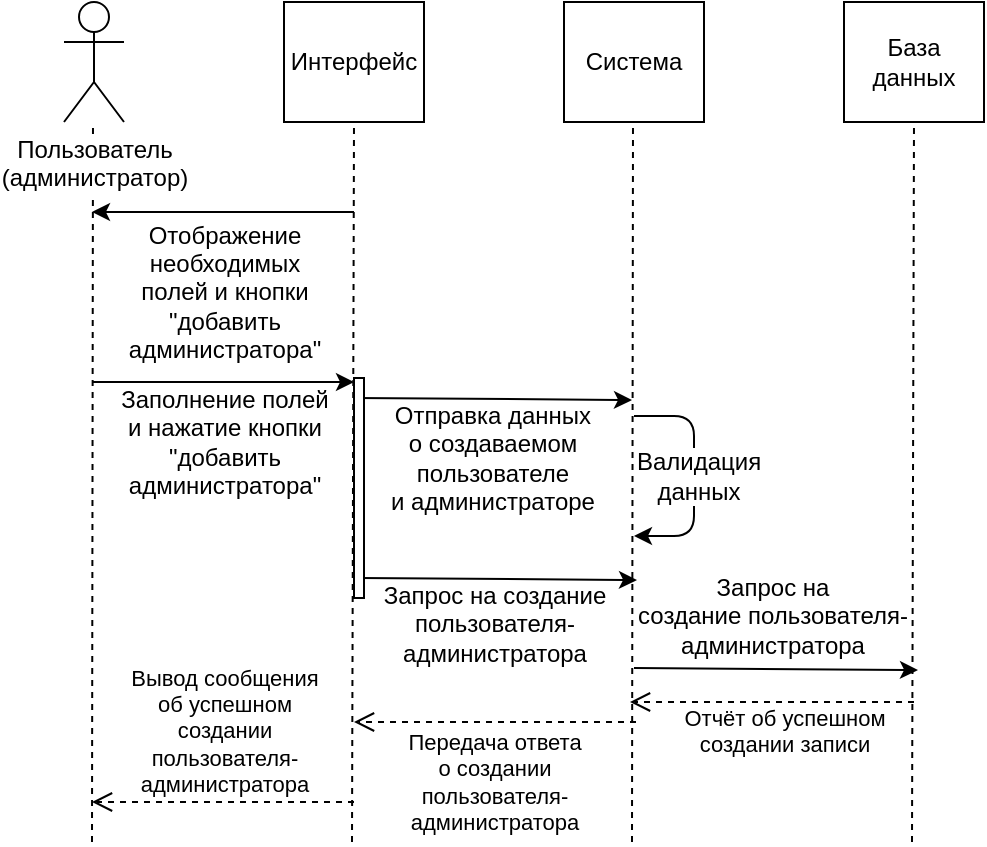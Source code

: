 <mxfile version="10.7.5" type="github"><diagram id="eHU3JhicGVHSIEkEDsyq" name="Page-1"><mxGraphModel dx="1895" dy="694" grid="1" gridSize="10" guides="1" tooltips="1" connect="1" arrows="1" fold="1" page="1" pageScale="1" pageWidth="827" pageHeight="1169" math="0" shadow="0"><root><mxCell id="0"/><mxCell id="1" parent="0"/><mxCell id="LNl1soJkJ72YIfjUrOGJ-1" value="Интерфейс" style="rounded=0;whiteSpace=wrap;html=1;" parent="1" vertex="1"><mxGeometry x="230" y="200" width="70" height="60" as="geometry"/></mxCell><mxCell id="LNl1soJkJ72YIfjUrOGJ-2" value="Система" style="rounded=0;whiteSpace=wrap;html=1;" parent="1" vertex="1"><mxGeometry x="370" y="200" width="70" height="60" as="geometry"/></mxCell><mxCell id="LNl1soJkJ72YIfjUrOGJ-3" value="База данных" style="rounded=0;whiteSpace=wrap;html=1;" parent="1" vertex="1"><mxGeometry x="510" y="200" width="70" height="60" as="geometry"/></mxCell><mxCell id="LNl1soJkJ72YIfjUrOGJ-4" value="" style="endArrow=none;dashed=1;html=1;entryX=0.5;entryY=1;entryDx=0;entryDy=0;" parent="1" target="LNl1soJkJ72YIfjUrOGJ-3" edge="1"><mxGeometry width="50" height="50" relative="1" as="geometry"><mxPoint x="544" y="620" as="sourcePoint"/><mxPoint x="150" y="300" as="targetPoint"/></mxGeometry></mxCell><mxCell id="LNl1soJkJ72YIfjUrOGJ-5" value="" style="endArrow=none;dashed=1;html=1;entryX=0.5;entryY=1;entryDx=0;entryDy=0;" parent="1" edge="1"><mxGeometry width="50" height="50" relative="1" as="geometry"><mxPoint x="404" y="620" as="sourcePoint"/><mxPoint x="404.5" y="260" as="targetPoint"/></mxGeometry></mxCell><mxCell id="LNl1soJkJ72YIfjUrOGJ-6" value="" style="endArrow=none;dashed=1;html=1;entryX=0.5;entryY=1;entryDx=0;entryDy=0;" parent="1" edge="1"><mxGeometry width="50" height="50" relative="1" as="geometry"><mxPoint x="264" y="620" as="sourcePoint"/><mxPoint x="265" y="260" as="targetPoint"/></mxGeometry></mxCell><mxCell id="LNl1soJkJ72YIfjUrOGJ-7" value="" style="endArrow=none;dashed=1;html=1;entryX=0.5;entryY=1;entryDx=0;entryDy=0;" parent="1" edge="1"><mxGeometry width="50" height="50" relative="1" as="geometry"><mxPoint x="134" y="620" as="sourcePoint"/><mxPoint x="134.5" y="260" as="targetPoint"/></mxGeometry></mxCell><mxCell id="LNl1soJkJ72YIfjUrOGJ-8" value="Пользователь&lt;br&gt;(администратор)&lt;br&gt;" style="shape=umlActor;verticalLabelPosition=bottom;labelBackgroundColor=#ffffff;verticalAlign=top;html=1;outlineConnect=0;" parent="1" vertex="1"><mxGeometry x="120" y="200" width="30" height="60" as="geometry"/></mxCell><mxCell id="LNl1soJkJ72YIfjUrOGJ-9" value="" style="endArrow=classic;html=1;" parent="1" edge="1"><mxGeometry width="50" height="50" relative="1" as="geometry"><mxPoint x="265" y="305" as="sourcePoint"/><mxPoint x="134" y="305" as="targetPoint"/></mxGeometry></mxCell><mxCell id="LNl1soJkJ72YIfjUrOGJ-10" value="Отображение&lt;br&gt;необходимых&lt;br&gt;полей&amp;nbsp;и кнопки&lt;br&gt;&quot;добавить&lt;br&gt;администратора&quot;&lt;br&gt;" style="text;html=1;resizable=0;points=[];align=center;verticalAlign=middle;labelBackgroundColor=#ffffff;" parent="LNl1soJkJ72YIfjUrOGJ-9" vertex="1" connectable="0"><mxGeometry x="0.171" relative="1" as="geometry"><mxPoint x="11.5" y="40" as="offset"/></mxGeometry></mxCell><mxCell id="LNl1soJkJ72YIfjUrOGJ-11" value="" style="endArrow=classic;html=1;" parent="1" edge="1"><mxGeometry width="50" height="50" relative="1" as="geometry"><mxPoint x="134" y="390" as="sourcePoint"/><mxPoint x="265" y="390" as="targetPoint"/></mxGeometry></mxCell><mxCell id="LNl1soJkJ72YIfjUrOGJ-12" value="Заполнение полей &lt;br&gt;и нажатие кнопки&lt;br&gt;&quot;добавить&lt;br&gt;администратора&quot;&lt;br&gt;" style="text;html=1;resizable=0;points=[];align=center;verticalAlign=middle;labelBackgroundColor=#ffffff;" parent="LNl1soJkJ72YIfjUrOGJ-11" vertex="1" connectable="0"><mxGeometry x="0.23" relative="1" as="geometry"><mxPoint x="-14.5" y="30" as="offset"/></mxGeometry></mxCell><mxCell id="LNl1soJkJ72YIfjUrOGJ-17" value="" style="endArrow=classic;html=1;" parent="1" edge="1"><mxGeometry width="50" height="50" relative="1" as="geometry"><mxPoint x="405" y="533" as="sourcePoint"/><mxPoint x="547" y="534" as="targetPoint"/></mxGeometry></mxCell><mxCell id="LNl1soJkJ72YIfjUrOGJ-18" value="Запрос на&lt;br&gt;создание&amp;nbsp;пользователя-&lt;br&gt;администратора&lt;br&gt;" style="text;html=1;resizable=0;points=[];align=center;verticalAlign=middle;labelBackgroundColor=#ffffff;" parent="LNl1soJkJ72YIfjUrOGJ-17" vertex="1" connectable="0"><mxGeometry x="0.279" relative="1" as="geometry"><mxPoint x="-22" y="-26.5" as="offset"/></mxGeometry></mxCell><mxCell id="LNl1soJkJ72YIfjUrOGJ-32" value="" style="endArrow=classic;html=1;" parent="1" edge="1"><mxGeometry width="50" height="50" relative="1" as="geometry"><mxPoint x="267.5" y="488" as="sourcePoint"/><mxPoint x="406.5" y="489" as="targetPoint"/></mxGeometry></mxCell><mxCell id="LNl1soJkJ72YIfjUrOGJ-33" value="Запрос на создание&lt;br&gt;пользователя-&lt;br&gt;администратора&lt;br&gt;" style="text;html=1;resizable=0;points=[];align=center;verticalAlign=middle;labelBackgroundColor=#ffffff;" parent="LNl1soJkJ72YIfjUrOGJ-32" vertex="1" connectable="0"><mxGeometry x="-0.143" y="-1" relative="1" as="geometry"><mxPoint x="8" y="21.5" as="offset"/></mxGeometry></mxCell><mxCell id="LNl1soJkJ72YIfjUrOGJ-34" value="" style="endArrow=classic;html=1;" parent="1" edge="1"><mxGeometry width="50" height="50" relative="1" as="geometry"><mxPoint x="265" y="398" as="sourcePoint"/><mxPoint x="404" y="399" as="targetPoint"/></mxGeometry></mxCell><mxCell id="LNl1soJkJ72YIfjUrOGJ-35" value="Отправка данных&lt;br&gt;о создаваемом&lt;br&gt;пользователе&lt;br&gt;и администраторе&lt;br&gt;" style="text;html=1;resizable=0;points=[];align=center;verticalAlign=middle;labelBackgroundColor=#ffffff;" parent="LNl1soJkJ72YIfjUrOGJ-34" vertex="1" connectable="0"><mxGeometry x="-0.143" y="-1" relative="1" as="geometry"><mxPoint x="9.5" y="28.5" as="offset"/></mxGeometry></mxCell><mxCell id="LNl1soJkJ72YIfjUrOGJ-36" value="" style="endArrow=classic;html=1;" parent="1" edge="1"><mxGeometry width="50" height="50" relative="1" as="geometry"><mxPoint x="405" y="407" as="sourcePoint"/><mxPoint x="405" y="467" as="targetPoint"/><Array as="points"><mxPoint x="435" y="407"/><mxPoint x="435" y="467"/></Array></mxGeometry></mxCell><mxCell id="LNl1soJkJ72YIfjUrOGJ-37" value="Валидация&lt;br&gt;данных&lt;br&gt;" style="text;html=1;resizable=0;points=[];align=center;verticalAlign=middle;labelBackgroundColor=#ffffff;" parent="LNl1soJkJ72YIfjUrOGJ-36" vertex="1" connectable="0"><mxGeometry x="0.079" relative="1" as="geometry"><mxPoint x="2" y="-5" as="offset"/></mxGeometry></mxCell><mxCell id="LNl1soJkJ72YIfjUrOGJ-38" value="" style="rounded=0;whiteSpace=wrap;html=1;" parent="1" vertex="1"><mxGeometry x="265" y="388" width="5" height="110" as="geometry"/></mxCell><mxCell id="YMkctX7SlIyAJcbKGEcp-1" value="&lt;span&gt;Отчёт об успешном&lt;/span&gt;&lt;br&gt;&lt;span&gt;создании записи&lt;/span&gt;" style="html=1;verticalAlign=bottom;endArrow=open;dashed=1;endSize=8;" edge="1" parent="1"><mxGeometry x="-0.085" y="30" relative="1" as="geometry"><mxPoint x="545" y="550" as="sourcePoint"/><mxPoint x="403" y="550" as="targetPoint"/><mxPoint as="offset"/></mxGeometry></mxCell><mxCell id="YMkctX7SlIyAJcbKGEcp-2" value="&lt;span&gt;Передача ответа&lt;/span&gt;&lt;br&gt;&lt;span&gt;о создании&lt;/span&gt;&lt;br&gt;&lt;span&gt;пользователя-&lt;/span&gt;&lt;br&gt;&lt;span&gt;администратора&lt;/span&gt;" style="html=1;verticalAlign=bottom;endArrow=open;dashed=1;endSize=8;" edge="1" parent="1"><mxGeometry x="0.007" y="59" relative="1" as="geometry"><mxPoint x="406" y="560" as="sourcePoint"/><mxPoint x="265" y="560" as="targetPoint"/><mxPoint as="offset"/></mxGeometry></mxCell><mxCell id="YMkctX7SlIyAJcbKGEcp-3" value="&lt;span&gt;Вывод сообщения&lt;/span&gt;&lt;br&gt;&lt;span&gt;об успешном&lt;/span&gt;&lt;br&gt;&lt;span&gt;создании&lt;/span&gt;&lt;br&gt;&lt;span&gt;пользователя-&lt;/span&gt;&lt;br&gt;&lt;span&gt;администратора&lt;/span&gt;" style="html=1;verticalAlign=bottom;endArrow=open;dashed=1;endSize=8;" edge="1" parent="1"><mxGeometry relative="1" as="geometry"><mxPoint x="265" y="600" as="sourcePoint"/><mxPoint x="134" y="600" as="targetPoint"/></mxGeometry></mxCell></root></mxGraphModel></diagram></mxfile>